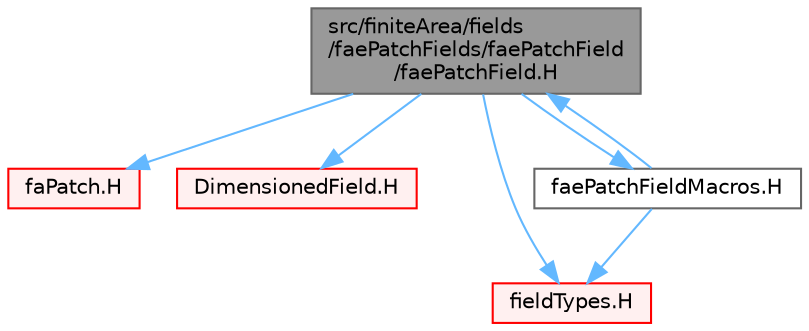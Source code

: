 digraph "src/finiteArea/fields/faePatchFields/faePatchField/faePatchField.H"
{
 // LATEX_PDF_SIZE
  bgcolor="transparent";
  edge [fontname=Helvetica,fontsize=10,labelfontname=Helvetica,labelfontsize=10];
  node [fontname=Helvetica,fontsize=10,shape=box,height=0.2,width=0.4];
  Node1 [id="Node000001",label="src/finiteArea/fields\l/faePatchFields/faePatchField\l/faePatchField.H",height=0.2,width=0.4,color="gray40", fillcolor="grey60", style="filled", fontcolor="black",tooltip=" "];
  Node1 -> Node2 [id="edge1_Node000001_Node000002",color="steelblue1",style="solid",tooltip=" "];
  Node2 [id="Node000002",label="faPatch.H",height=0.2,width=0.4,color="red", fillcolor="#FFF0F0", style="filled",URL="$faPatch_8H.html",tooltip=" "];
  Node1 -> Node205 [id="edge2_Node000001_Node000205",color="steelblue1",style="solid",tooltip=" "];
  Node205 [id="Node000205",label="DimensionedField.H",height=0.2,width=0.4,color="red", fillcolor="#FFF0F0", style="filled",URL="$DimensionedField_8H.html",tooltip=" "];
  Node1 -> Node191 [id="edge3_Node000001_Node000191",color="steelblue1",style="solid",tooltip=" "];
  Node191 [id="Node000191",label="fieldTypes.H",height=0.2,width=0.4,color="red", fillcolor="#FFF0F0", style="filled",URL="$fieldTypes_8H.html",tooltip=" "];
  Node1 -> Node236 [id="edge4_Node000001_Node000236",color="steelblue1",style="solid",tooltip=" "];
  Node236 [id="Node000236",label="faePatchFieldMacros.H",height=0.2,width=0.4,color="grey40", fillcolor="white", style="filled",URL="$faePatchFieldMacros_8H.html",tooltip="Macros for creating faePatchField types."];
  Node236 -> Node191 [id="edge5_Node000236_Node000191",color="steelblue1",style="solid",tooltip=" "];
  Node236 -> Node1 [id="edge6_Node000236_Node000001",color="steelblue1",style="solid",tooltip=" "];
}
